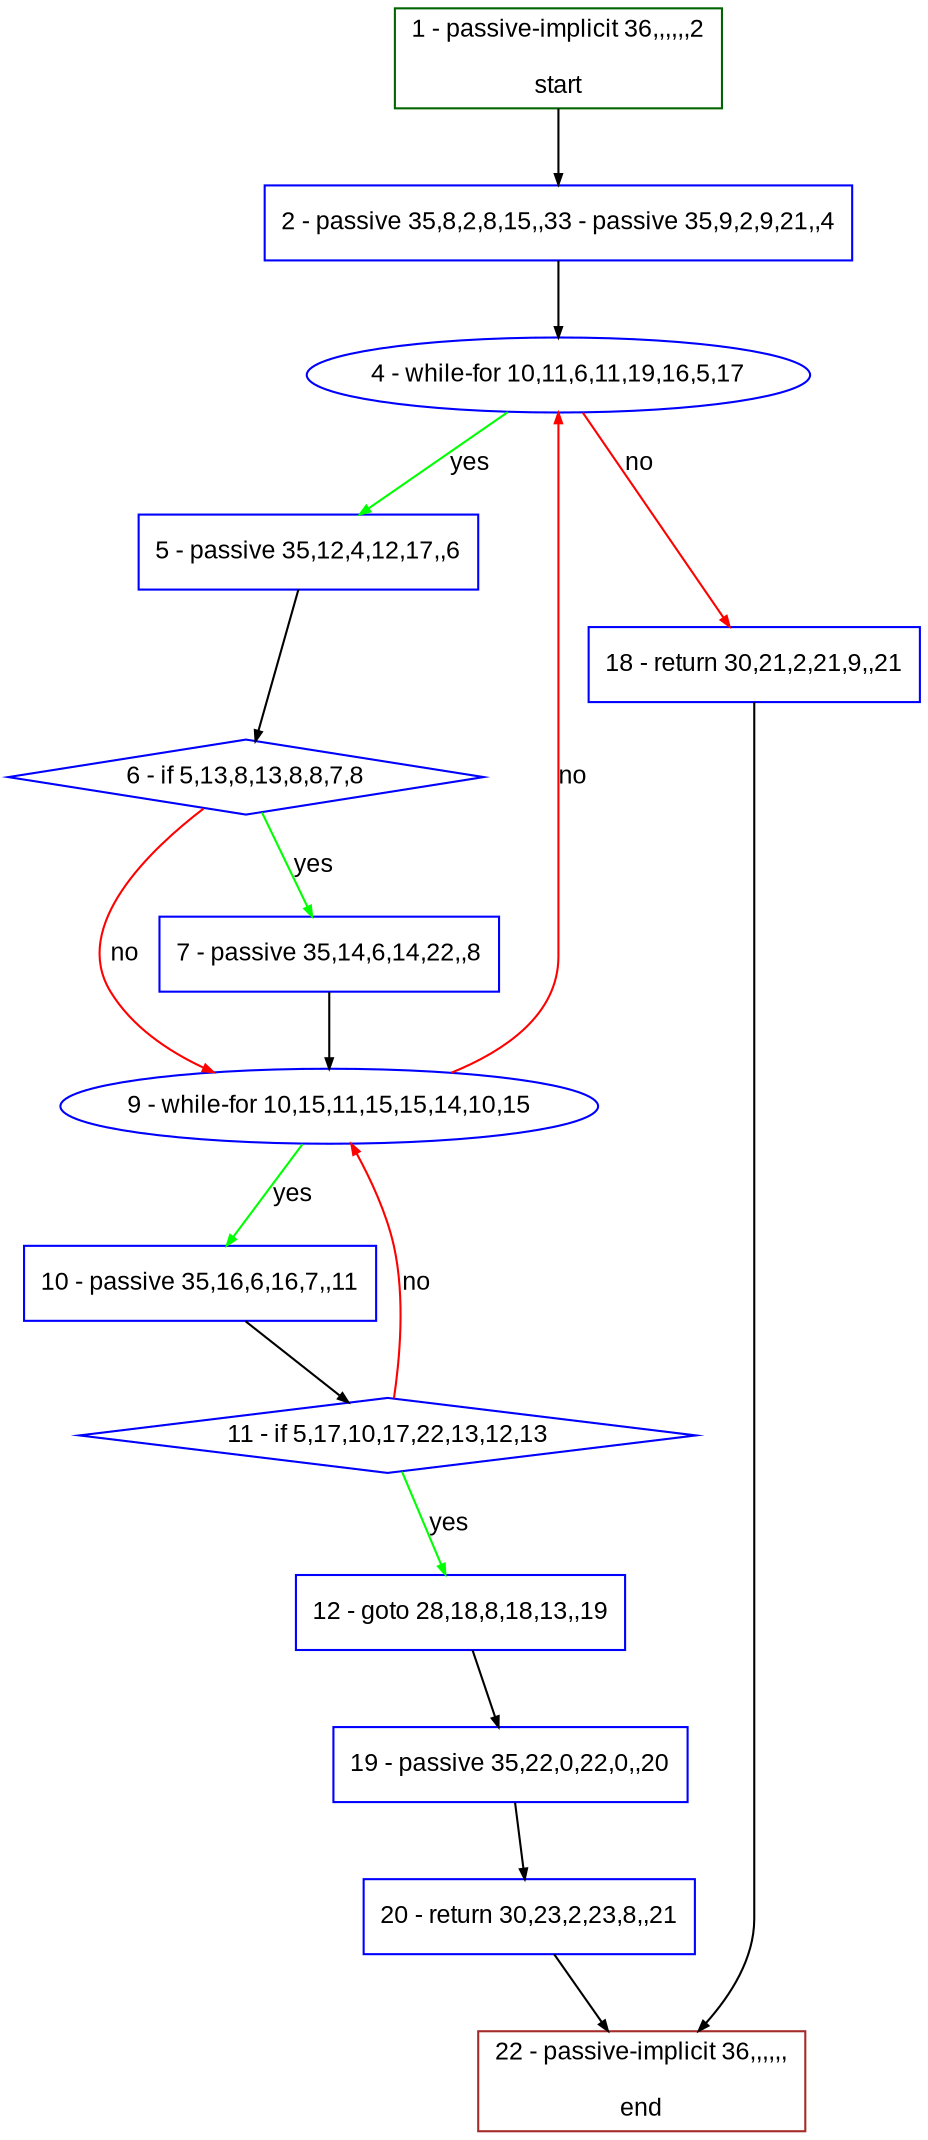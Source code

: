 digraph "" {
  graph [bgcolor="white", fillcolor="#FFFFCC", pack="true", packmode="clust", fontname="Arial", label="", fontsize="12", compound="true", style="rounded,filled"];
  node [node_initialized="no", fillcolor="white", fontname="Arial", label="", color="grey", fontsize="12", fixedsize="false", compound="true", shape="rectangle", style="filled"];
  edge [arrowtail="none", lhead="", fontcolor="black", fontname="Arial", label="", color="black", fontsize="12", arrowhead="normal", arrowsize="0.5", compound="true", ltail="", dir="forward"];
  __N1 [fillcolor="#ffffff", label="2 - passive 35,8,2,8,15,,33 - passive 35,9,2,9,21,,4", color="#0000ff", shape="box", style="filled"];
  __N2 [fillcolor="#ffffff", label="1 - passive-implicit 36,,,,,,2\n\nstart", color="#006400", shape="box", style="filled"];
  __N3 [fillcolor="#ffffff", label="4 - while-for 10,11,6,11,19,16,5,17", color="#0000ff", shape="oval", style="filled"];
  __N4 [fillcolor="#ffffff", label="5 - passive 35,12,4,12,17,,6", color="#0000ff", shape="box", style="filled"];
  __N5 [fillcolor="#ffffff", label="18 - return 30,21,2,21,9,,21", color="#0000ff", shape="box", style="filled"];
  __N6 [fillcolor="#ffffff", label="6 - if 5,13,8,13,8,8,7,8", color="#0000ff", shape="diamond", style="filled"];
  __N7 [fillcolor="#ffffff", label="7 - passive 35,14,6,14,22,,8", color="#0000ff", shape="box", style="filled"];
  __N8 [fillcolor="#ffffff", label="9 - while-for 10,15,11,15,15,14,10,15", color="#0000ff", shape="oval", style="filled"];
  __N9 [fillcolor="#ffffff", label="10 - passive 35,16,6,16,7,,11", color="#0000ff", shape="box", style="filled"];
  __N10 [fillcolor="#ffffff", label="11 - if 5,17,10,17,22,13,12,13", color="#0000ff", shape="diamond", style="filled"];
  __N11 [fillcolor="#ffffff", label="12 - goto 28,18,8,18,13,,19", color="#0000ff", shape="box", style="filled"];
  __N12 [fillcolor="#ffffff", label="19 - passive 35,22,0,22,0,,20", color="#0000ff", shape="box", style="filled"];
  __N13 [fillcolor="#ffffff", label="22 - passive-implicit 36,,,,,,\n\nend", color="#a52a2a", shape="box", style="filled"];
  __N14 [fillcolor="#ffffff", label="20 - return 30,23,2,23,8,,21", color="#0000ff", shape="box", style="filled"];
  __N2 -> __N1 [arrowtail="none", color="#000000", label="", arrowhead="normal", dir="forward"];
  __N1 -> __N3 [arrowtail="none", color="#000000", label="", arrowhead="normal", dir="forward"];
  __N3 -> __N4 [arrowtail="none", color="#00ff00", label="yes", arrowhead="normal", dir="forward"];
  __N3 -> __N5 [arrowtail="none", color="#ff0000", label="no", arrowhead="normal", dir="forward"];
  __N4 -> __N6 [arrowtail="none", color="#000000", label="", arrowhead="normal", dir="forward"];
  __N6 -> __N7 [arrowtail="none", color="#00ff00", label="yes", arrowhead="normal", dir="forward"];
  __N6 -> __N8 [arrowtail="none", color="#ff0000", label="no", arrowhead="normal", dir="forward"];
  __N7 -> __N8 [arrowtail="none", color="#000000", label="", arrowhead="normal", dir="forward"];
  __N8 -> __N3 [arrowtail="none", color="#ff0000", label="no", arrowhead="normal", dir="forward"];
  __N8 -> __N9 [arrowtail="none", color="#00ff00", label="yes", arrowhead="normal", dir="forward"];
  __N9 -> __N10 [arrowtail="none", color="#000000", label="", arrowhead="normal", dir="forward"];
  __N10 -> __N8 [arrowtail="none", color="#ff0000", label="no", arrowhead="normal", dir="forward"];
  __N10 -> __N11 [arrowtail="none", color="#00ff00", label="yes", arrowhead="normal", dir="forward"];
  __N11 -> __N12 [arrowtail="none", color="#000000", label="", arrowhead="normal", dir="forward"];
  __N5 -> __N13 [arrowtail="none", color="#000000", label="", arrowhead="normal", dir="forward"];
  __N12 -> __N14 [arrowtail="none", color="#000000", label="", arrowhead="normal", dir="forward"];
  __N14 -> __N13 [arrowtail="none", color="#000000", label="", arrowhead="normal", dir="forward"];
}
